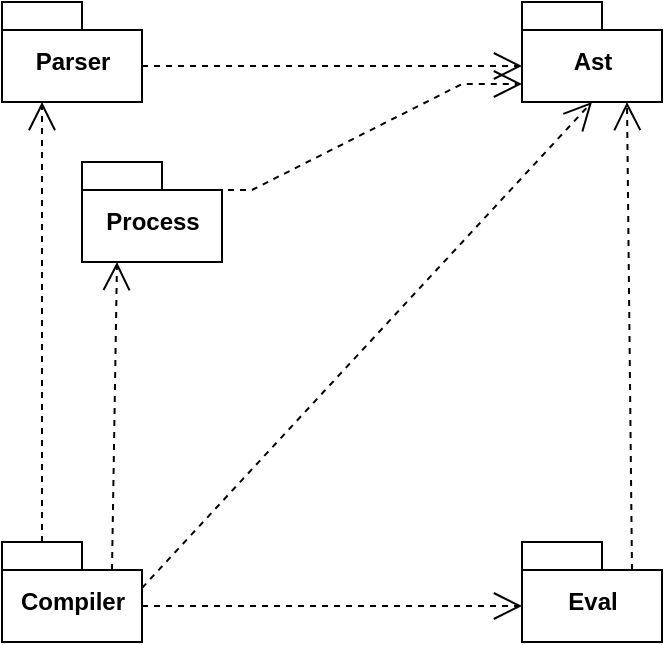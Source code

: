 <mxfile version="20.0.4" type="device" pages="2"><diagram id="C5RBs43oDa-KdzZeNtuy" name="package_diagram"><mxGraphModel dx="1422" dy="752" grid="1" gridSize="10" guides="1" tooltips="1" connect="1" arrows="1" fold="1" page="1" pageScale="1" pageWidth="827" pageHeight="1169" math="0" shadow="0"><root><mxCell id="WIyWlLk6GJQsqaUBKTNV-0"/><mxCell id="WIyWlLk6GJQsqaUBKTNV-1" parent="WIyWlLk6GJQsqaUBKTNV-0"/><mxCell id="NOtWgdJ5g5dzZbJo8vRP-22" value="Parser" style="shape=folder;fontStyle=1;spacingTop=10;tabWidth=40;tabHeight=14;tabPosition=left;html=1;" vertex="1" parent="WIyWlLk6GJQsqaUBKTNV-1"><mxGeometry x="230" y="120" width="70" height="50" as="geometry"/></mxCell><mxCell id="NOtWgdJ5g5dzZbJo8vRP-23" value="Ast" style="shape=folder;fontStyle=1;spacingTop=10;tabWidth=40;tabHeight=14;tabPosition=left;html=1;" vertex="1" parent="WIyWlLk6GJQsqaUBKTNV-1"><mxGeometry x="490" y="120" width="70" height="50" as="geometry"/></mxCell><mxCell id="NOtWgdJ5g5dzZbJo8vRP-32" style="rounded=0;orthogonalLoop=1;jettySize=auto;html=1;exitX=0;exitY=0;exitDx=70;exitDy=23;exitPerimeter=0;entryX=0.5;entryY=1;entryDx=0;entryDy=0;entryPerimeter=0;dashed=1;endArrow=open;endFill=0;endSize=12;" edge="1" parent="WIyWlLk6GJQsqaUBKTNV-1" source="NOtWgdJ5g5dzZbJo8vRP-24" target="NOtWgdJ5g5dzZbJo8vRP-23"><mxGeometry relative="1" as="geometry"/></mxCell><mxCell id="NOtWgdJ5g5dzZbJo8vRP-34" style="edgeStyle=none;rounded=0;orthogonalLoop=1;jettySize=auto;html=1;entryX=0.25;entryY=1;entryDx=0;entryDy=0;entryPerimeter=0;dashed=1;endArrow=open;endFill=0;endSize=12;exitX=0;exitY=0;exitDx=55;exitDy=14;exitPerimeter=0;" edge="1" parent="WIyWlLk6GJQsqaUBKTNV-1" source="NOtWgdJ5g5dzZbJo8vRP-24" target="NOtWgdJ5g5dzZbJo8vRP-25"><mxGeometry relative="1" as="geometry"><mxPoint x="290" y="400" as="sourcePoint"/></mxGeometry></mxCell><mxCell id="NOtWgdJ5g5dzZbJo8vRP-24" value="Compiler" style="shape=folder;fontStyle=1;spacingTop=10;tabWidth=40;tabHeight=14;tabPosition=left;html=1;" vertex="1" parent="WIyWlLk6GJQsqaUBKTNV-1"><mxGeometry x="230" y="390" width="70" height="50" as="geometry"/></mxCell><mxCell id="NOtWgdJ5g5dzZbJo8vRP-37" style="rounded=0;orthogonalLoop=1;jettySize=auto;html=1;exitX=0;exitY=0;exitDx=55;exitDy=14;exitPerimeter=0;entryX=0;entryY=0;entryDx=0;entryDy=41;entryPerimeter=0;dashed=1;endArrow=open;endFill=0;endSize=12;edgeStyle=entityRelationEdgeStyle;" edge="1" parent="WIyWlLk6GJQsqaUBKTNV-1" source="NOtWgdJ5g5dzZbJo8vRP-25" target="NOtWgdJ5g5dzZbJo8vRP-23"><mxGeometry relative="1" as="geometry"/></mxCell><mxCell id="NOtWgdJ5g5dzZbJo8vRP-25" value="Process" style="shape=folder;fontStyle=1;spacingTop=10;tabWidth=40;tabHeight=14;tabPosition=left;html=1;" vertex="1" parent="WIyWlLk6GJQsqaUBKTNV-1"><mxGeometry x="270" y="200" width="70" height="50" as="geometry"/></mxCell><mxCell id="NOtWgdJ5g5dzZbJo8vRP-35" style="edgeStyle=none;rounded=0;orthogonalLoop=1;jettySize=auto;html=1;exitX=0;exitY=0;exitDx=55;exitDy=14;exitPerimeter=0;entryX=0.75;entryY=1;entryDx=0;entryDy=0;entryPerimeter=0;dashed=1;endArrow=open;endFill=0;endSize=12;" edge="1" parent="WIyWlLk6GJQsqaUBKTNV-1" source="NOtWgdJ5g5dzZbJo8vRP-26" target="NOtWgdJ5g5dzZbJo8vRP-23"><mxGeometry relative="1" as="geometry"/></mxCell><mxCell id="NOtWgdJ5g5dzZbJo8vRP-26" value="Eval" style="shape=folder;fontStyle=1;spacingTop=10;tabWidth=40;tabHeight=14;tabPosition=left;html=1;" vertex="1" parent="WIyWlLk6GJQsqaUBKTNV-1"><mxGeometry x="490" y="390" width="70" height="50" as="geometry"/></mxCell><mxCell id="NOtWgdJ5g5dzZbJo8vRP-28" value="" style="edgeStyle=none;html=1;endArrow=open;endSize=12;dashed=1;verticalAlign=bottom;rounded=0;exitX=0;exitY=0;exitDx=70;exitDy=32;exitPerimeter=0;entryX=0;entryY=0;entryDx=0;entryDy=32;entryPerimeter=0;" edge="1" parent="WIyWlLk6GJQsqaUBKTNV-1" source="NOtWgdJ5g5dzZbJo8vRP-22" target="NOtWgdJ5g5dzZbJo8vRP-23"><mxGeometry x="0.111" y="12" width="160" relative="1" as="geometry"><mxPoint x="320" y="380" as="sourcePoint"/><mxPoint x="480" y="380" as="targetPoint"/><mxPoint as="offset"/></mxGeometry></mxCell><mxCell id="NOtWgdJ5g5dzZbJo8vRP-29" value="" style="edgeStyle=none;html=1;endArrow=open;endSize=12;dashed=1;verticalAlign=bottom;rounded=0;exitX=0;exitY=0;exitDx=70;exitDy=32;exitPerimeter=0;entryX=0;entryY=0;entryDx=0;entryDy=32;entryPerimeter=0;" edge="1" parent="WIyWlLk6GJQsqaUBKTNV-1" source="NOtWgdJ5g5dzZbJo8vRP-24" target="NOtWgdJ5g5dzZbJo8vRP-26"><mxGeometry width="160" relative="1" as="geometry"><mxPoint x="320" y="380" as="sourcePoint"/><mxPoint x="480" y="380" as="targetPoint"/></mxGeometry></mxCell><mxCell id="NOtWgdJ5g5dzZbJo8vRP-31" value="" style="html=1;endArrow=open;endSize=12;dashed=1;verticalAlign=bottom;rounded=0;exitX=0;exitY=0;exitDx=20;exitDy=0;exitPerimeter=0;" edge="1" parent="WIyWlLk6GJQsqaUBKTNV-1" source="NOtWgdJ5g5dzZbJo8vRP-24"><mxGeometry width="160" relative="1" as="geometry"><mxPoint x="310" y="292" as="sourcePoint"/><mxPoint x="250" y="170" as="targetPoint"/></mxGeometry></mxCell></root></mxGraphModel></diagram><diagram id="16KjN4yk8Tq0bv9gerhF" name="Page-2"><mxGraphModel dx="1422" dy="752" grid="1" gridSize="10" guides="1" tooltips="1" connect="1" arrows="1" fold="1" page="1" pageScale="1" pageWidth="850" pageHeight="1100" math="0" shadow="0"><root><mxCell id="0"/><mxCell id="1" parent="0"/><mxCell id="GEYVeqlcZszva_6MFIoX-1" value="Compiler" style="swimlane;fontStyle=1;align=center;verticalAlign=top;childLayout=stackLayout;horizontal=1;startSize=26;horizontalStack=0;resizeParent=1;resizeParentMax=0;resizeLast=0;collapsible=1;marginBottom=0;" vertex="1" parent="1"><mxGeometry x="340" y="200" width="160" height="86" as="geometry"/></mxCell><mxCell id="GEYVeqlcZszva_6MFIoX-2" value="+ field: type" style="text;strokeColor=none;fillColor=none;align=left;verticalAlign=top;spacingLeft=4;spacingRight=4;overflow=hidden;rotatable=0;points=[[0,0.5],[1,0.5]];portConstraint=eastwest;" vertex="1" parent="GEYVeqlcZszva_6MFIoX-1"><mxGeometry y="26" width="160" height="26" as="geometry"/></mxCell><mxCell id="GEYVeqlcZszva_6MFIoX-3" value="" style="line;strokeWidth=1;fillColor=none;align=left;verticalAlign=middle;spacingTop=-1;spacingLeft=3;spacingRight=3;rotatable=0;labelPosition=right;points=[];portConstraint=eastwest;" vertex="1" parent="GEYVeqlcZszva_6MFIoX-1"><mxGeometry y="52" width="160" height="8" as="geometry"/></mxCell><mxCell id="GEYVeqlcZszva_6MFIoX-4" value="+ method(type): type" style="text;strokeColor=none;fillColor=none;align=left;verticalAlign=top;spacingLeft=4;spacingRight=4;overflow=hidden;rotatable=0;points=[[0,0.5],[1,0.5]];portConstraint=eastwest;" vertex="1" parent="GEYVeqlcZszva_6MFIoX-1"><mxGeometry y="60" width="160" height="26" as="geometry"/></mxCell></root></mxGraphModel></diagram></mxfile>